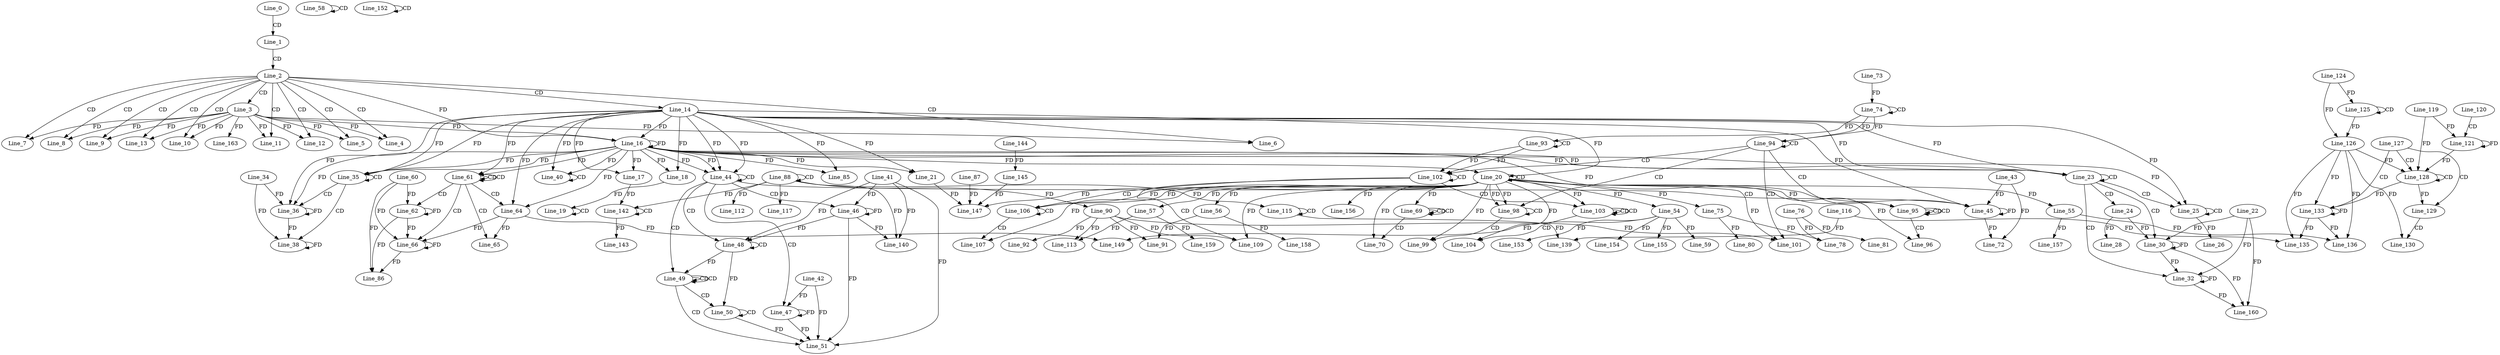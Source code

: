 digraph G {
  Line_0;
  Line_1;
  Line_2;
  Line_3;
  Line_4;
  Line_5;
  Line_6;
  Line_7;
  Line_8;
  Line_9;
  Line_10;
  Line_11;
  Line_12;
  Line_13;
  Line_14;
  Line_16;
  Line_16;
  Line_17;
  Line_17;
  Line_18;
  Line_19;
  Line_19;
  Line_18;
  Line_20;
  Line_20;
  Line_20;
  Line_21;
  Line_21;
  Line_23;
  Line_23;
  Line_24;
  Line_25;
  Line_25;
  Line_26;
  Line_28;
  Line_30;
  Line_22;
  Line_30;
  Line_32;
  Line_35;
  Line_35;
  Line_36;
  Line_34;
  Line_36;
  Line_38;
  Line_40;
  Line_40;
  Line_44;
  Line_44;
  Line_45;
  Line_43;
  Line_45;
  Line_45;
  Line_46;
  Line_41;
  Line_47;
  Line_42;
  Line_48;
  Line_48;
  Line_49;
  Line_49;
  Line_50;
  Line_50;
  Line_51;
  Line_51;
  Line_54;
  Line_55;
  Line_56;
  Line_57;
  Line_58;
  Line_58;
  Line_54;
  Line_59;
  Line_61;
  Line_61;
  Line_61;
  Line_62;
  Line_60;
  Line_62;
  Line_64;
  Line_64;
  Line_65;
  Line_66;
  Line_66;
  Line_69;
  Line_69;
  Line_69;
  Line_70;
  Line_72;
  Line_74;
  Line_74;
  Line_73;
  Line_75;
  Line_76;
  Line_78;
  Line_75;
  Line_80;
  Line_81;
  Line_85;
  Line_86;
  Line_88;
  Line_88;
  Line_90;
  Line_56;
  Line_91;
  Line_90;
  Line_91;
  Line_92;
  Line_93;
  Line_93;
  Line_94;
  Line_94;
  Line_95;
  Line_95;
  Line_95;
  Line_96;
  Line_98;
  Line_98;
  Line_99;
  Line_99;
  Line_101;
  Line_101;
  Line_102;
  Line_102;
  Line_103;
  Line_103;
  Line_103;
  Line_104;
  Line_106;
  Line_106;
  Line_107;
  Line_107;
  Line_109;
  Line_109;
  Line_112;
  Line_57;
  Line_113;
  Line_113;
  Line_115;
  Line_115;
  Line_117;
  Line_117;
  Line_120;
  Line_121;
  Line_119;
  Line_125;
  Line_125;
  Line_124;
  Line_126;
  Line_127;
  Line_128;
  Line_128;
  Line_126;
  Line_129;
  Line_130;
  Line_130;
  Line_133;
  Line_116;
  Line_135;
  Line_135;
  Line_55;
  Line_136;
  Line_136;
  Line_136;
  Line_139;
  Line_139;
  Line_140;
  Line_140;
  Line_140;
  Line_142;
  Line_142;
  Line_17;
  Line_142;
  Line_143;
  Line_144;
  Line_145;
  Line_145;
  Line_147;
  Line_87;
  Line_21;
  Line_147;
  Line_149;
  Line_152;
  Line_152;
  Line_153;
  Line_154;
  Line_155;
  Line_156;
  Line_157;
  Line_158;
  Line_159;
  Line_160;
  Line_163;
  Line_0 -> Line_1 [ label="CD" ];
  Line_1 -> Line_2 [ label="CD" ];
  Line_2 -> Line_3 [ label="CD" ];
  Line_2 -> Line_4 [ label="CD" ];
  Line_3 -> Line_4 [ label="FD" ];
  Line_2 -> Line_5 [ label="CD" ];
  Line_3 -> Line_5 [ label="FD" ];
  Line_2 -> Line_6 [ label="CD" ];
  Line_3 -> Line_6 [ label="FD" ];
  Line_2 -> Line_7 [ label="CD" ];
  Line_3 -> Line_7 [ label="FD" ];
  Line_2 -> Line_8 [ label="CD" ];
  Line_3 -> Line_8 [ label="FD" ];
  Line_2 -> Line_9 [ label="CD" ];
  Line_3 -> Line_9 [ label="FD" ];
  Line_2 -> Line_10 [ label="CD" ];
  Line_3 -> Line_10 [ label="FD" ];
  Line_2 -> Line_11 [ label="CD" ];
  Line_3 -> Line_11 [ label="FD" ];
  Line_2 -> Line_12 [ label="CD" ];
  Line_3 -> Line_12 [ label="FD" ];
  Line_2 -> Line_13 [ label="CD" ];
  Line_3 -> Line_13 [ label="FD" ];
  Line_2 -> Line_14 [ label="CD" ];
  Line_14 -> Line_16 [ label="FD" ];
  Line_16 -> Line_16 [ label="FD" ];
  Line_3 -> Line_16 [ label="FD" ];
  Line_2 -> Line_16 [ label="FD" ];
  Line_14 -> Line_17 [ label="FD" ];
  Line_16 -> Line_17 [ label="FD" ];
  Line_14 -> Line_18 [ label="FD" ];
  Line_16 -> Line_18 [ label="FD" ];
  Line_19 -> Line_19 [ label="CD" ];
  Line_18 -> Line_19 [ label="FD" ];
  Line_20 -> Line_20 [ label="CD" ];
  Line_14 -> Line_20 [ label="FD" ];
  Line_16 -> Line_20 [ label="FD" ];
  Line_14 -> Line_21 [ label="FD" ];
  Line_16 -> Line_21 [ label="FD" ];
  Line_14 -> Line_23 [ label="FD" ];
  Line_16 -> Line_23 [ label="FD" ];
  Line_23 -> Line_23 [ label="CD" ];
  Line_14 -> Line_23 [ label="FD" ];
  Line_16 -> Line_23 [ label="FD" ];
  Line_23 -> Line_24 [ label="CD" ];
  Line_23 -> Line_25 [ label="CD" ];
  Line_25 -> Line_25 [ label="CD" ];
  Line_14 -> Line_25 [ label="FD" ];
  Line_16 -> Line_25 [ label="FD" ];
  Line_25 -> Line_26 [ label="FD" ];
  Line_24 -> Line_28 [ label="FD" ];
  Line_23 -> Line_30 [ label="CD" ];
  Line_22 -> Line_30 [ label="FD" ];
  Line_30 -> Line_30 [ label="FD" ];
  Line_24 -> Line_30 [ label="FD" ];
  Line_23 -> Line_32 [ label="CD" ];
  Line_22 -> Line_32 [ label="FD" ];
  Line_30 -> Line_32 [ label="FD" ];
  Line_32 -> Line_32 [ label="FD" ];
  Line_14 -> Line_35 [ label="FD" ];
  Line_16 -> Line_35 [ label="FD" ];
  Line_35 -> Line_35 [ label="CD" ];
  Line_14 -> Line_35 [ label="FD" ];
  Line_16 -> Line_35 [ label="FD" ];
  Line_35 -> Line_36 [ label="CD" ];
  Line_34 -> Line_36 [ label="FD" ];
  Line_36 -> Line_36 [ label="FD" ];
  Line_14 -> Line_36 [ label="FD" ];
  Line_16 -> Line_36 [ label="FD" ];
  Line_35 -> Line_38 [ label="CD" ];
  Line_34 -> Line_38 [ label="FD" ];
  Line_36 -> Line_38 [ label="FD" ];
  Line_38 -> Line_38 [ label="FD" ];
  Line_40 -> Line_40 [ label="CD" ];
  Line_14 -> Line_40 [ label="FD" ];
  Line_16 -> Line_40 [ label="FD" ];
  Line_14 -> Line_44 [ label="FD" ];
  Line_16 -> Line_44 [ label="FD" ];
  Line_44 -> Line_44 [ label="CD" ];
  Line_14 -> Line_44 [ label="FD" ];
  Line_16 -> Line_44 [ label="FD" ];
  Line_44 -> Line_45 [ label="CD" ];
  Line_43 -> Line_45 [ label="FD" ];
  Line_45 -> Line_45 [ label="FD" ];
  Line_14 -> Line_45 [ label="FD" ];
  Line_16 -> Line_45 [ label="FD" ];
  Line_44 -> Line_46 [ label="CD" ];
  Line_41 -> Line_46 [ label="FD" ];
  Line_46 -> Line_46 [ label="FD" ];
  Line_44 -> Line_47 [ label="CD" ];
  Line_42 -> Line_47 [ label="FD" ];
  Line_47 -> Line_47 [ label="FD" ];
  Line_44 -> Line_48 [ label="CD" ];
  Line_48 -> Line_48 [ label="CD" ];
  Line_41 -> Line_48 [ label="FD" ];
  Line_46 -> Line_48 [ label="FD" ];
  Line_44 -> Line_49 [ label="CD" ];
  Line_49 -> Line_49 [ label="CD" ];
  Line_49 -> Line_49 [ label="CD" ];
  Line_48 -> Line_49 [ label="FD" ];
  Line_49 -> Line_50 [ label="CD" ];
  Line_50 -> Line_50 [ label="CD" ];
  Line_48 -> Line_50 [ label="FD" ];
  Line_49 -> Line_51 [ label="CD" ];
  Line_42 -> Line_51 [ label="FD" ];
  Line_47 -> Line_51 [ label="FD" ];
  Line_50 -> Line_51 [ label="FD" ];
  Line_41 -> Line_51 [ label="FD" ];
  Line_46 -> Line_51 [ label="FD" ];
  Line_20 -> Line_54 [ label="FD" ];
  Line_20 -> Line_55 [ label="FD" ];
  Line_20 -> Line_56 [ label="FD" ];
  Line_20 -> Line_57 [ label="FD" ];
  Line_58 -> Line_58 [ label="CD" ];
  Line_54 -> Line_59 [ label="FD" ];
  Line_61 -> Line_61 [ label="CD" ];
  Line_61 -> Line_61 [ label="CD" ];
  Line_14 -> Line_61 [ label="FD" ];
  Line_16 -> Line_61 [ label="FD" ];
  Line_61 -> Line_62 [ label="CD" ];
  Line_60 -> Line_62 [ label="FD" ];
  Line_62 -> Line_62 [ label="FD" ];
  Line_61 -> Line_64 [ label="CD" ];
  Line_14 -> Line_64 [ label="FD" ];
  Line_16 -> Line_64 [ label="FD" ];
  Line_61 -> Line_65 [ label="CD" ];
  Line_64 -> Line_65 [ label="FD" ];
  Line_61 -> Line_66 [ label="CD" ];
  Line_60 -> Line_66 [ label="FD" ];
  Line_62 -> Line_66 [ label="FD" ];
  Line_66 -> Line_66 [ label="FD" ];
  Line_64 -> Line_66 [ label="FD" ];
  Line_69 -> Line_69 [ label="CD" ];
  Line_69 -> Line_69 [ label="CD" ];
  Line_20 -> Line_69 [ label="FD" ];
  Line_69 -> Line_70 [ label="CD" ];
  Line_20 -> Line_70 [ label="FD" ];
  Line_43 -> Line_72 [ label="FD" ];
  Line_45 -> Line_72 [ label="FD" ];
  Line_74 -> Line_74 [ label="CD" ];
  Line_73 -> Line_74 [ label="FD" ];
  Line_20 -> Line_75 [ label="FD" ];
  Line_76 -> Line_78 [ label="FD" ];
  Line_75 -> Line_78 [ label="FD" ];
  Line_75 -> Line_80 [ label="FD" ];
  Line_76 -> Line_81 [ label="FD" ];
  Line_14 -> Line_85 [ label="FD" ];
  Line_16 -> Line_85 [ label="FD" ];
  Line_60 -> Line_86 [ label="FD" ];
  Line_62 -> Line_86 [ label="FD" ];
  Line_66 -> Line_86 [ label="FD" ];
  Line_88 -> Line_88 [ label="CD" ];
  Line_88 -> Line_90 [ label="FD" ];
  Line_56 -> Line_91 [ label="FD" ];
  Line_90 -> Line_91 [ label="FD" ];
  Line_90 -> Line_92 [ label="FD" ];
  Line_93 -> Line_93 [ label="CD" ];
  Line_74 -> Line_93 [ label="FD" ];
  Line_74 -> Line_94 [ label="FD" ];
  Line_94 -> Line_94 [ label="CD" ];
  Line_74 -> Line_94 [ label="FD" ];
  Line_94 -> Line_95 [ label="CD" ];
  Line_95 -> Line_95 [ label="CD" ];
  Line_95 -> Line_95 [ label="CD" ];
  Line_20 -> Line_95 [ label="FD" ];
  Line_95 -> Line_96 [ label="CD" ];
  Line_20 -> Line_96 [ label="FD" ];
  Line_94 -> Line_98 [ label="CD" ];
  Line_20 -> Line_98 [ label="FD" ];
  Line_98 -> Line_98 [ label="CD" ];
  Line_20 -> Line_98 [ label="FD" ];
  Line_98 -> Line_99 [ label="CD" ];
  Line_20 -> Line_99 [ label="FD" ];
  Line_94 -> Line_101 [ label="CD" ];
  Line_20 -> Line_101 [ label="FD" ];
  Line_90 -> Line_101 [ label="FD" ];
  Line_94 -> Line_102 [ label="CD" ];
  Line_93 -> Line_102 [ label="FD" ];
  Line_102 -> Line_102 [ label="CD" ];
  Line_93 -> Line_102 [ label="FD" ];
  Line_102 -> Line_103 [ label="CD" ];
  Line_103 -> Line_103 [ label="CD" ];
  Line_103 -> Line_103 [ label="CD" ];
  Line_20 -> Line_103 [ label="FD" ];
  Line_103 -> Line_104 [ label="CD" ];
  Line_20 -> Line_104 [ label="FD" ];
  Line_102 -> Line_106 [ label="CD" ];
  Line_20 -> Line_106 [ label="FD" ];
  Line_106 -> Line_106 [ label="CD" ];
  Line_20 -> Line_106 [ label="FD" ];
  Line_106 -> Line_107 [ label="CD" ];
  Line_20 -> Line_107 [ label="FD" ];
  Line_102 -> Line_109 [ label="CD" ];
  Line_20 -> Line_109 [ label="FD" ];
  Line_90 -> Line_109 [ label="FD" ];
  Line_88 -> Line_112 [ label="FD" ];
  Line_57 -> Line_113 [ label="FD" ];
  Line_90 -> Line_113 [ label="FD" ];
  Line_115 -> Line_115 [ label="CD" ];
  Line_88 -> Line_115 [ label="FD" ];
  Line_88 -> Line_117 [ label="FD" ];
  Line_120 -> Line_121 [ label="CD" ];
  Line_119 -> Line_121 [ label="FD" ];
  Line_121 -> Line_121 [ label="FD" ];
  Line_125 -> Line_125 [ label="CD" ];
  Line_124 -> Line_125 [ label="FD" ];
  Line_124 -> Line_126 [ label="FD" ];
  Line_125 -> Line_126 [ label="FD" ];
  Line_127 -> Line_128 [ label="CD" ];
  Line_128 -> Line_128 [ label="CD" ];
  Line_119 -> Line_128 [ label="FD" ];
  Line_121 -> Line_128 [ label="FD" ];
  Line_126 -> Line_128 [ label="FD" ];
  Line_127 -> Line_129 [ label="CD" ];
  Line_128 -> Line_129 [ label="FD" ];
  Line_129 -> Line_130 [ label="CD" ];
  Line_126 -> Line_130 [ label="FD" ];
  Line_127 -> Line_133 [ label="CD" ];
  Line_126 -> Line_133 [ label="FD" ];
  Line_133 -> Line_133 [ label="FD" ];
  Line_128 -> Line_133 [ label="FD" ];
  Line_116 -> Line_135 [ label="FD" ];
  Line_126 -> Line_135 [ label="FD" ];
  Line_133 -> Line_135 [ label="FD" ];
  Line_55 -> Line_136 [ label="FD" ];
  Line_126 -> Line_136 [ label="FD" ];
  Line_133 -> Line_136 [ label="FD" ];
  Line_115 -> Line_139 [ label="FD" ];
  Line_116 -> Line_139 [ label="FD" ];
  Line_88 -> Line_140 [ label="FD" ];
  Line_41 -> Line_140 [ label="FD" ];
  Line_46 -> Line_140 [ label="FD" ];
  Line_142 -> Line_142 [ label="CD" ];
  Line_17 -> Line_142 [ label="FD" ];
  Line_88 -> Line_142 [ label="FD" ];
  Line_142 -> Line_143 [ label="FD" ];
  Line_144 -> Line_145 [ label="FD" ];
  Line_145 -> Line_147 [ label="FD" ];
  Line_87 -> Line_147 [ label="FD" ];
  Line_21 -> Line_147 [ label="FD" ];
  Line_20 -> Line_147 [ label="FD" ];
  Line_64 -> Line_149 [ label="FD" ];
  Line_54 -> Line_149 [ label="FD" ];
  Line_152 -> Line_152 [ label="CD" ];
  Line_54 -> Line_153 [ label="FD" ];
  Line_54 -> Line_154 [ label="FD" ];
  Line_54 -> Line_155 [ label="FD" ];
  Line_20 -> Line_156 [ label="FD" ];
  Line_55 -> Line_157 [ label="FD" ];
  Line_56 -> Line_158 [ label="FD" ];
  Line_57 -> Line_159 [ label="FD" ];
  Line_22 -> Line_160 [ label="FD" ];
  Line_30 -> Line_160 [ label="FD" ];
  Line_32 -> Line_160 [ label="FD" ];
  Line_3 -> Line_163 [ label="FD" ];
}

